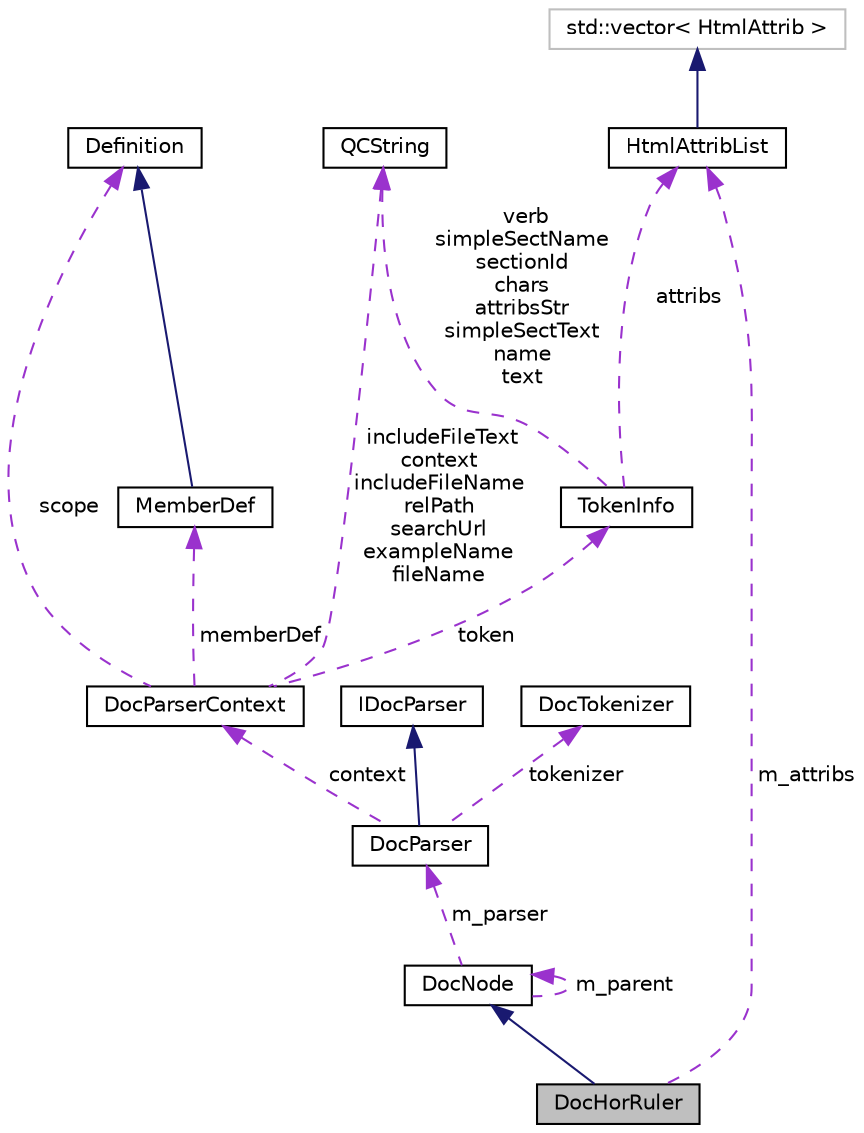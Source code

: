 digraph "DocHorRuler"
{
 // INTERACTIVE_SVG=YES
 // LATEX_PDF_SIZE
  edge [fontname="Helvetica",fontsize="10",labelfontname="Helvetica",labelfontsize="10"];
  node [fontname="Helvetica",fontsize="10",shape=record];
  Node1 [label="DocHorRuler",height=0.2,width=0.4,color="black", fillcolor="grey75", style="filled", fontcolor="black",tooltip="Node representing a horizontal ruler"];
  Node2 -> Node1 [dir="back",color="midnightblue",fontsize="10",style="solid",fontname="Helvetica"];
  Node2 [label="DocNode",height=0.2,width=0.4,color="black", fillcolor="white", style="filled",URL="$d9/d0e/class_doc_node.html",tooltip="Abstract node interface with type information."];
  Node2 -> Node2 [dir="back",color="darkorchid3",fontsize="10",style="dashed",label=" m_parent" ,fontname="Helvetica"];
  Node3 -> Node2 [dir="back",color="darkorchid3",fontsize="10",style="dashed",label=" m_parser" ,fontname="Helvetica"];
  Node3 [label="DocParser",height=0.2,width=0.4,color="black", fillcolor="white", style="filled",URL="$da/d02/class_doc_parser.html",tooltip=" "];
  Node4 -> Node3 [dir="back",color="midnightblue",fontsize="10",style="solid",fontname="Helvetica"];
  Node4 [label="IDocParser",height=0.2,width=0.4,color="black", fillcolor="white", style="filled",URL="$de/dad/class_i_doc_parser.html",tooltip=" "];
  Node5 -> Node3 [dir="back",color="darkorchid3",fontsize="10",style="dashed",label=" tokenizer" ,fontname="Helvetica"];
  Node5 [label="DocTokenizer",height=0.2,width=0.4,color="black", fillcolor="white", style="filled",URL="$d1/d7f/class_doc_tokenizer.html",tooltip=" "];
  Node6 -> Node3 [dir="back",color="darkorchid3",fontsize="10",style="dashed",label=" context" ,fontname="Helvetica"];
  Node6 [label="DocParserContext",height=0.2,width=0.4,color="black", fillcolor="white", style="filled",URL="$d8/d7d/struct_doc_parser_context.html",tooltip="Parser's context to store all global variables."];
  Node7 -> Node6 [dir="back",color="darkorchid3",fontsize="10",style="dashed",label=" token" ,fontname="Helvetica"];
  Node7 [label="TokenInfo",height=0.2,width=0.4,color="black", fillcolor="white", style="filled",URL="$d6/df4/struct_token_info.html",tooltip="Data associated with a token used by the comment block parser."];
  Node8 -> Node7 [dir="back",color="darkorchid3",fontsize="10",style="dashed",label=" verb\nsimpleSectName\nsectionId\nchars\nattribsStr\nsimpleSectText\nname\ntext" ,fontname="Helvetica"];
  Node8 [label="QCString",height=0.2,width=0.4,color="black", fillcolor="white", style="filled",URL="$d9/d45/class_q_c_string.html",tooltip="This is an alternative implementation of QCString."];
  Node9 -> Node7 [dir="back",color="darkorchid3",fontsize="10",style="dashed",label=" attribs" ,fontname="Helvetica"];
  Node9 [label="HtmlAttribList",height=0.2,width=0.4,color="black", fillcolor="white", style="filled",URL="$db/d4d/class_html_attrib_list.html",tooltip="Class representing a list of HTML attributes."];
  Node10 -> Node9 [dir="back",color="midnightblue",fontsize="10",style="solid",fontname="Helvetica"];
  Node10 [label="std::vector\< HtmlAttrib \>",height=0.2,width=0.4,color="grey75", fillcolor="white", style="filled",tooltip=" "];
  Node8 -> Node6 [dir="back",color="darkorchid3",fontsize="10",style="dashed",label=" includeFileText\ncontext\nincludeFileName\nrelPath\nsearchUrl\nexampleName\nfileName" ,fontname="Helvetica"];
  Node11 -> Node6 [dir="back",color="darkorchid3",fontsize="10",style="dashed",label=" scope" ,fontname="Helvetica"];
  Node11 [label="Definition",height=0.2,width=0.4,color="black", fillcolor="white", style="filled",URL="$d5/dcc/class_definition.html",tooltip="The common base class of all entity definitions found in the sources."];
  Node12 -> Node6 [dir="back",color="darkorchid3",fontsize="10",style="dashed",label=" memberDef" ,fontname="Helvetica"];
  Node12 [label="MemberDef",height=0.2,width=0.4,color="black", fillcolor="white", style="filled",URL="$da/d09/class_member_def.html",tooltip="A model of a class/file/namespace member symbol."];
  Node11 -> Node12 [dir="back",color="midnightblue",fontsize="10",style="solid",fontname="Helvetica"];
  Node9 -> Node1 [dir="back",color="darkorchid3",fontsize="10",style="dashed",label=" m_attribs" ,fontname="Helvetica"];
}
